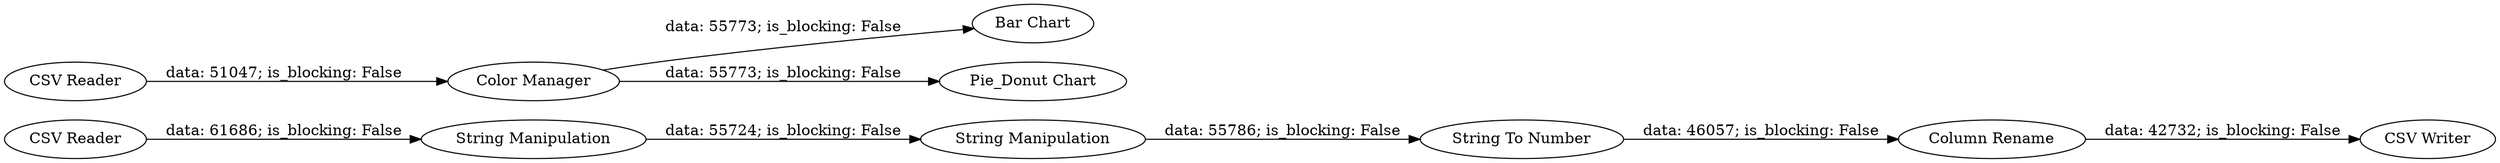 digraph {
	"163947249800028290_9" [label="CSV Writer"]
	"163947249800028290_8" [label="Column Rename"]
	"163947249800028290_2" [label="Color Manager"]
	"163947249800028290_7" [label="String To Number"]
	"163947249800028290_6" [label="String Manipulation"]
	"163947249800028290_10" [label="Bar Chart"]
	"163947249800028290_3" [label="Pie_Donut Chart"]
	"163947249800028290_4" [label="CSV Reader"]
	"163947249800028290_1" [label="CSV Reader"]
	"163947249800028290_5" [label="String Manipulation"]
	"163947249800028290_1" -> "163947249800028290_2" [label="data: 51047; is_blocking: False"]
	"163947249800028290_2" -> "163947249800028290_10" [label="data: 55773; is_blocking: False"]
	"163947249800028290_4" -> "163947249800028290_5" [label="data: 61686; is_blocking: False"]
	"163947249800028290_6" -> "163947249800028290_7" [label="data: 55786; is_blocking: False"]
	"163947249800028290_8" -> "163947249800028290_9" [label="data: 42732; is_blocking: False"]
	"163947249800028290_2" -> "163947249800028290_3" [label="data: 55773; is_blocking: False"]
	"163947249800028290_7" -> "163947249800028290_8" [label="data: 46057; is_blocking: False"]
	"163947249800028290_5" -> "163947249800028290_6" [label="data: 55724; is_blocking: False"]
	rankdir=LR
}
